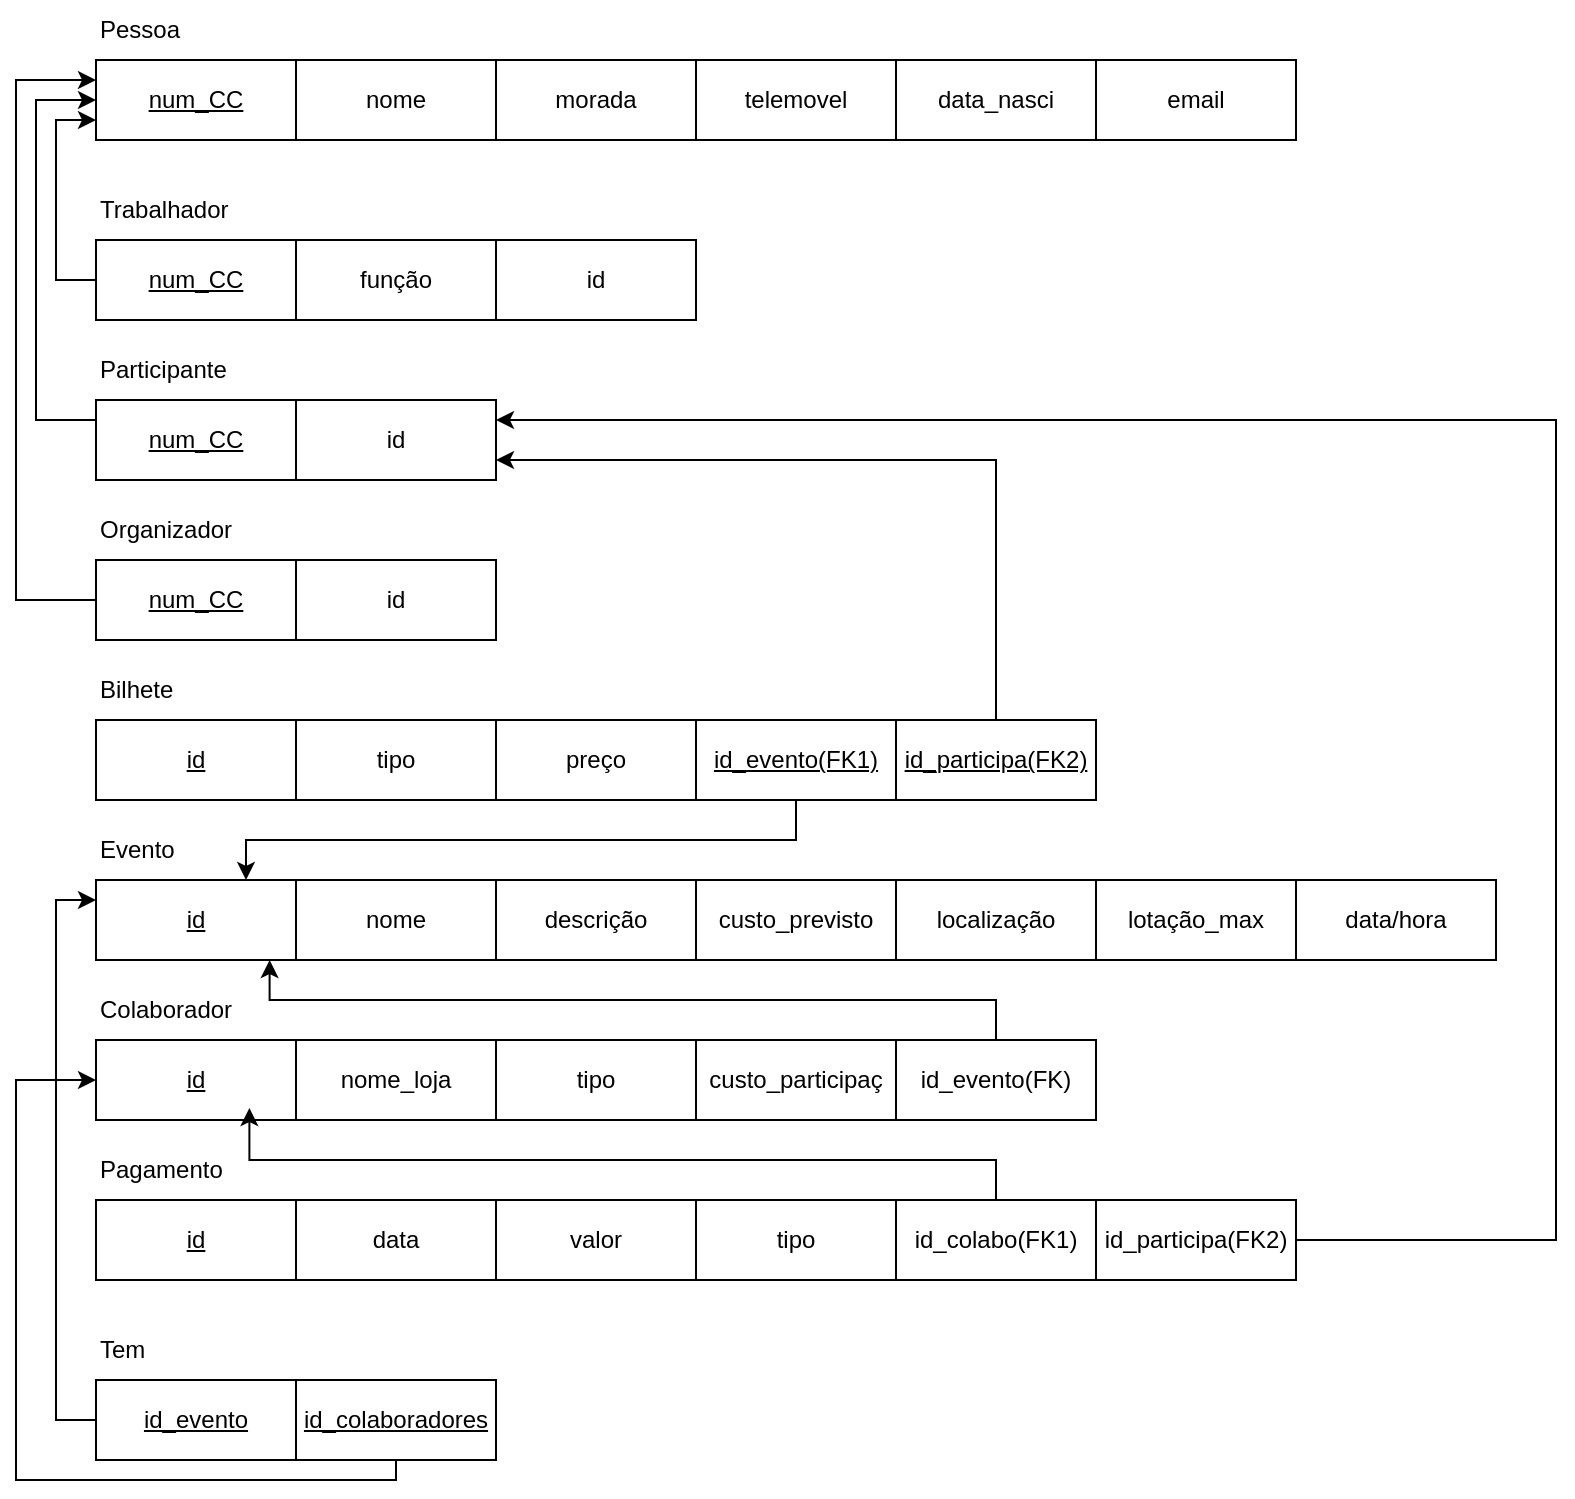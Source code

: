 <mxfile version="24.0.4" type="github">
  <diagram name="Página-1" id="TpB8ZPF6fX49LxW9_Tr-">
    <mxGraphModel dx="1242" dy="831" grid="1" gridSize="10" guides="1" tooltips="1" connect="1" arrows="1" fold="1" page="1" pageScale="1" pageWidth="827" pageHeight="1169" math="0" shadow="0">
      <root>
        <mxCell id="0" />
        <mxCell id="1" parent="0" />
        <mxCell id="40tCZNRq7d2HiPJpYH7E-1" value="&lt;u&gt;num_CC&lt;/u&gt;" style="rounded=0;whiteSpace=wrap;html=1;" parent="1" vertex="1">
          <mxGeometry x="50" y="70" width="100" height="40" as="geometry" />
        </mxCell>
        <mxCell id="40tCZNRq7d2HiPJpYH7E-2" value="Pessoa" style="text;html=1;align=left;verticalAlign=middle;whiteSpace=wrap;rounded=0;" parent="1" vertex="1">
          <mxGeometry x="50" y="40" width="60" height="30" as="geometry" />
        </mxCell>
        <mxCell id="40tCZNRq7d2HiPJpYH7E-3" value="email" style="rounded=0;whiteSpace=wrap;html=1;" parent="1" vertex="1">
          <mxGeometry x="550" y="70" width="100" height="40" as="geometry" />
        </mxCell>
        <mxCell id="40tCZNRq7d2HiPJpYH7E-4" value="data_nasci" style="rounded=0;whiteSpace=wrap;html=1;" parent="1" vertex="1">
          <mxGeometry x="450" y="70" width="100" height="40" as="geometry" />
        </mxCell>
        <mxCell id="40tCZNRq7d2HiPJpYH7E-5" value="telemovel" style="rounded=0;whiteSpace=wrap;html=1;" parent="1" vertex="1">
          <mxGeometry x="350" y="70" width="100" height="40" as="geometry" />
        </mxCell>
        <mxCell id="40tCZNRq7d2HiPJpYH7E-6" value="morada" style="rounded=0;whiteSpace=wrap;html=1;" parent="1" vertex="1">
          <mxGeometry x="250" y="70" width="100" height="40" as="geometry" />
        </mxCell>
        <mxCell id="40tCZNRq7d2HiPJpYH7E-7" value="função" style="rounded=0;whiteSpace=wrap;html=1;" parent="1" vertex="1">
          <mxGeometry x="150" y="160" width="100" height="40" as="geometry" />
        </mxCell>
        <mxCell id="40tCZNRq7d2HiPJpYH7E-9" value="Trabalhador" style="text;html=1;align=left;verticalAlign=middle;whiteSpace=wrap;rounded=0;" parent="1" vertex="1">
          <mxGeometry x="50" y="130" width="60" height="30" as="geometry" />
        </mxCell>
        <mxCell id="40tCZNRq7d2HiPJpYH7E-28" style="edgeStyle=orthogonalEdgeStyle;rounded=0;orthogonalLoop=1;jettySize=auto;html=1;entryX=0;entryY=0.75;entryDx=0;entryDy=0;" parent="1" source="40tCZNRq7d2HiPJpYH7E-10" target="40tCZNRq7d2HiPJpYH7E-1" edge="1">
          <mxGeometry relative="1" as="geometry">
            <Array as="points">
              <mxPoint x="30" y="180" />
              <mxPoint x="30" y="100" />
            </Array>
          </mxGeometry>
        </mxCell>
        <mxCell id="40tCZNRq7d2HiPJpYH7E-10" value="&lt;u&gt;num_CC&lt;/u&gt;" style="rounded=0;whiteSpace=wrap;html=1;" parent="1" vertex="1">
          <mxGeometry x="50" y="160" width="100" height="40" as="geometry" />
        </mxCell>
        <mxCell id="40tCZNRq7d2HiPJpYH7E-13" value="nome" style="rounded=0;whiteSpace=wrap;html=1;" parent="1" vertex="1">
          <mxGeometry x="150" y="70" width="100" height="40" as="geometry" />
        </mxCell>
        <mxCell id="40tCZNRq7d2HiPJpYH7E-14" value="id" style="rounded=0;whiteSpace=wrap;html=1;" parent="1" vertex="1">
          <mxGeometry x="250" y="160" width="100" height="40" as="geometry" />
        </mxCell>
        <mxCell id="40tCZNRq7d2HiPJpYH7E-17" value="Participante" style="text;html=1;align=left;verticalAlign=middle;whiteSpace=wrap;rounded=0;" parent="1" vertex="1">
          <mxGeometry x="50" y="210" width="60" height="30" as="geometry" />
        </mxCell>
        <mxCell id="40tCZNRq7d2HiPJpYH7E-21" style="edgeStyle=orthogonalEdgeStyle;rounded=0;orthogonalLoop=1;jettySize=auto;html=1;" parent="1" source="40tCZNRq7d2HiPJpYH7E-19" edge="1">
          <mxGeometry relative="1" as="geometry">
            <mxPoint x="50" y="90" as="targetPoint" />
            <Array as="points">
              <mxPoint x="20" y="250" />
              <mxPoint x="20" y="90" />
              <mxPoint x="50" y="90" />
            </Array>
          </mxGeometry>
        </mxCell>
        <mxCell id="40tCZNRq7d2HiPJpYH7E-19" value="&lt;u&gt;num_CC&lt;/u&gt;" style="rounded=0;whiteSpace=wrap;html=1;" parent="1" vertex="1">
          <mxGeometry x="50" y="240" width="100" height="40" as="geometry" />
        </mxCell>
        <mxCell id="40tCZNRq7d2HiPJpYH7E-20" value="id" style="rounded=0;whiteSpace=wrap;html=1;" parent="1" vertex="1">
          <mxGeometry x="150" y="320" width="100" height="40" as="geometry" />
        </mxCell>
        <mxCell id="40tCZNRq7d2HiPJpYH7E-22" value="Organizador" style="text;html=1;align=left;verticalAlign=middle;whiteSpace=wrap;rounded=0;" parent="1" vertex="1">
          <mxGeometry x="50" y="290" width="60" height="30" as="geometry" />
        </mxCell>
        <mxCell id="40tCZNRq7d2HiPJpYH7E-26" style="edgeStyle=orthogonalEdgeStyle;rounded=0;orthogonalLoop=1;jettySize=auto;html=1;entryX=0;entryY=0.25;entryDx=0;entryDy=0;" parent="1" source="40tCZNRq7d2HiPJpYH7E-24" target="40tCZNRq7d2HiPJpYH7E-1" edge="1">
          <mxGeometry relative="1" as="geometry">
            <Array as="points">
              <mxPoint x="10" y="340" />
              <mxPoint x="10" y="80" />
            </Array>
          </mxGeometry>
        </mxCell>
        <mxCell id="40tCZNRq7d2HiPJpYH7E-24" value="&lt;u&gt;num_CC&lt;/u&gt;" style="rounded=0;whiteSpace=wrap;html=1;" parent="1" vertex="1">
          <mxGeometry x="50" y="320" width="100" height="40" as="geometry" />
        </mxCell>
        <mxCell id="40tCZNRq7d2HiPJpYH7E-25" value="id" style="rounded=0;whiteSpace=wrap;html=1;" parent="1" vertex="1">
          <mxGeometry x="150" y="240" width="100" height="40" as="geometry" />
        </mxCell>
        <mxCell id="40tCZNRq7d2HiPJpYH7E-30" value="Bilhete" style="text;html=1;align=left;verticalAlign=middle;whiteSpace=wrap;rounded=0;" parent="1" vertex="1">
          <mxGeometry x="50" y="370" width="60" height="30" as="geometry" />
        </mxCell>
        <mxCell id="40tCZNRq7d2HiPJpYH7E-31" value="id" style="rounded=0;whiteSpace=wrap;html=1;fontStyle=4" parent="1" vertex="1">
          <mxGeometry x="50" y="400" width="100" height="40" as="geometry" />
        </mxCell>
        <mxCell id="40tCZNRq7d2HiPJpYH7E-32" value="nome" style="rounded=0;whiteSpace=wrap;html=1;" parent="1" vertex="1">
          <mxGeometry x="150" y="480" width="100" height="40" as="geometry" />
        </mxCell>
        <mxCell id="40tCZNRq7d2HiPJpYH7E-33" value="preço" style="rounded=0;whiteSpace=wrap;html=1;" parent="1" vertex="1">
          <mxGeometry x="250" y="400" width="100" height="40" as="geometry" />
        </mxCell>
        <mxCell id="40tCZNRq7d2HiPJpYH7E-34" value="Evento" style="text;html=1;align=left;verticalAlign=middle;whiteSpace=wrap;rounded=0;" parent="1" vertex="1">
          <mxGeometry x="50" y="450" width="60" height="30" as="geometry" />
        </mxCell>
        <mxCell id="40tCZNRq7d2HiPJpYH7E-35" value="id" style="rounded=0;whiteSpace=wrap;html=1;fontStyle=4" parent="1" vertex="1">
          <mxGeometry x="50" y="480" width="100" height="40" as="geometry" />
        </mxCell>
        <mxCell id="40tCZNRq7d2HiPJpYH7E-41" value="tipo" style="rounded=0;whiteSpace=wrap;html=1;" parent="1" vertex="1">
          <mxGeometry x="150" y="400" width="100" height="40" as="geometry" />
        </mxCell>
        <mxCell id="40tCZNRq7d2HiPJpYH7E-42" value="descrição" style="rounded=0;whiteSpace=wrap;html=1;" parent="1" vertex="1">
          <mxGeometry x="250" y="480" width="100" height="40" as="geometry" />
        </mxCell>
        <mxCell id="40tCZNRq7d2HiPJpYH7E-43" value="custo_previsto" style="rounded=0;whiteSpace=wrap;html=1;" parent="1" vertex="1">
          <mxGeometry x="350" y="480" width="100" height="40" as="geometry" />
        </mxCell>
        <mxCell id="40tCZNRq7d2HiPJpYH7E-44" value="localização" style="rounded=0;whiteSpace=wrap;html=1;" parent="1" vertex="1">
          <mxGeometry x="450" y="480" width="100" height="40" as="geometry" />
        </mxCell>
        <mxCell id="40tCZNRq7d2HiPJpYH7E-45" value="lotação_max" style="rounded=0;whiteSpace=wrap;html=1;" parent="1" vertex="1">
          <mxGeometry x="550" y="480" width="100" height="40" as="geometry" />
        </mxCell>
        <mxCell id="40tCZNRq7d2HiPJpYH7E-46" value="data/hora" style="rounded=0;whiteSpace=wrap;html=1;" parent="1" vertex="1">
          <mxGeometry x="650" y="480" width="100" height="40" as="geometry" />
        </mxCell>
        <mxCell id="40tCZNRq7d2HiPJpYH7E-47" value="Colaborador" style="text;html=1;align=left;verticalAlign=middle;whiteSpace=wrap;rounded=0;" parent="1" vertex="1">
          <mxGeometry x="50" y="530" width="60" height="30" as="geometry" />
        </mxCell>
        <mxCell id="40tCZNRq7d2HiPJpYH7E-49" value="id" style="rounded=0;whiteSpace=wrap;html=1;fontStyle=4" parent="1" vertex="1">
          <mxGeometry x="50" y="560" width="100" height="40" as="geometry" />
        </mxCell>
        <mxCell id="40tCZNRq7d2HiPJpYH7E-50" value="nome_loja" style="rounded=0;whiteSpace=wrap;html=1;" parent="1" vertex="1">
          <mxGeometry x="150" y="560" width="100" height="40" as="geometry" />
        </mxCell>
        <mxCell id="40tCZNRq7d2HiPJpYH7E-51" value="tipo" style="rounded=0;whiteSpace=wrap;html=1;" parent="1" vertex="1">
          <mxGeometry x="250" y="560" width="100" height="40" as="geometry" />
        </mxCell>
        <mxCell id="40tCZNRq7d2HiPJpYH7E-52" value="custo_participaç" style="rounded=0;whiteSpace=wrap;html=1;" parent="1" vertex="1">
          <mxGeometry x="350" y="560" width="100" height="40" as="geometry" />
        </mxCell>
        <mxCell id="40tCZNRq7d2HiPJpYH7E-53" value="Pagamento" style="text;html=1;align=left;verticalAlign=middle;whiteSpace=wrap;rounded=0;" parent="1" vertex="1">
          <mxGeometry x="50" y="610" width="60" height="30" as="geometry" />
        </mxCell>
        <mxCell id="40tCZNRq7d2HiPJpYH7E-54" value="id" style="rounded=0;whiteSpace=wrap;html=1;fontStyle=4" parent="1" vertex="1">
          <mxGeometry x="50" y="640" width="100" height="40" as="geometry" />
        </mxCell>
        <mxCell id="40tCZNRq7d2HiPJpYH7E-55" value="data" style="rounded=0;whiteSpace=wrap;html=1;" parent="1" vertex="1">
          <mxGeometry x="150" y="640" width="100" height="40" as="geometry" />
        </mxCell>
        <mxCell id="40tCZNRq7d2HiPJpYH7E-56" value="valor" style="rounded=0;whiteSpace=wrap;html=1;" parent="1" vertex="1">
          <mxGeometry x="250" y="640" width="100" height="40" as="geometry" />
        </mxCell>
        <mxCell id="40tCZNRq7d2HiPJpYH7E-57" value="tipo" style="rounded=0;whiteSpace=wrap;html=1;" parent="1" vertex="1">
          <mxGeometry x="350" y="640" width="100" height="40" as="geometry" />
        </mxCell>
        <mxCell id="40tCZNRq7d2HiPJpYH7E-60" style="edgeStyle=orthogonalEdgeStyle;rounded=0;orthogonalLoop=1;jettySize=auto;html=1;entryX=0.75;entryY=0;entryDx=0;entryDy=0;" parent="1" source="40tCZNRq7d2HiPJpYH7E-58" target="40tCZNRq7d2HiPJpYH7E-35" edge="1">
          <mxGeometry relative="1" as="geometry">
            <Array as="points">
              <mxPoint x="400" y="460" />
              <mxPoint x="125" y="460" />
            </Array>
          </mxGeometry>
        </mxCell>
        <mxCell id="40tCZNRq7d2HiPJpYH7E-58" value="id_evento(FK1)" style="rounded=0;whiteSpace=wrap;html=1;fontStyle=4" parent="1" vertex="1">
          <mxGeometry x="350" y="400" width="100" height="40" as="geometry" />
        </mxCell>
        <mxCell id="40tCZNRq7d2HiPJpYH7E-62" style="edgeStyle=orthogonalEdgeStyle;rounded=0;orthogonalLoop=1;jettySize=auto;html=1;entryX=1;entryY=0.75;entryDx=0;entryDy=0;" parent="1" source="40tCZNRq7d2HiPJpYH7E-61" target="40tCZNRq7d2HiPJpYH7E-25" edge="1">
          <mxGeometry relative="1" as="geometry">
            <Array as="points">
              <mxPoint x="500" y="270" />
            </Array>
          </mxGeometry>
        </mxCell>
        <mxCell id="40tCZNRq7d2HiPJpYH7E-61" value="id_participa(FK2)" style="rounded=0;whiteSpace=wrap;html=1;fontStyle=4" parent="1" vertex="1">
          <mxGeometry x="450" y="400" width="100" height="40" as="geometry" />
        </mxCell>
        <mxCell id="40tCZNRq7d2HiPJpYH7E-63" value="id_evento(FK)" style="rounded=0;whiteSpace=wrap;html=1;fontStyle=0" parent="1" vertex="1">
          <mxGeometry x="450" y="560" width="100" height="40" as="geometry" />
        </mxCell>
        <mxCell id="40tCZNRq7d2HiPJpYH7E-65" style="edgeStyle=orthogonalEdgeStyle;rounded=0;orthogonalLoop=1;jettySize=auto;html=1;entryX=0.868;entryY=1.001;entryDx=0;entryDy=0;entryPerimeter=0;" parent="1" source="40tCZNRq7d2HiPJpYH7E-63" target="40tCZNRq7d2HiPJpYH7E-35" edge="1">
          <mxGeometry relative="1" as="geometry">
            <Array as="points">
              <mxPoint x="500" y="540" />
              <mxPoint x="137" y="540" />
            </Array>
          </mxGeometry>
        </mxCell>
        <mxCell id="40tCZNRq7d2HiPJpYH7E-67" value="id_colabo(FK1)" style="rounded=0;whiteSpace=wrap;html=1;fontStyle=0" parent="1" vertex="1">
          <mxGeometry x="450" y="640" width="100" height="40" as="geometry" />
        </mxCell>
        <mxCell id="40tCZNRq7d2HiPJpYH7E-71" style="edgeStyle=orthogonalEdgeStyle;rounded=0;orthogonalLoop=1;jettySize=auto;html=1;entryX=1;entryY=0.25;entryDx=0;entryDy=0;" parent="1" source="40tCZNRq7d2HiPJpYH7E-68" target="40tCZNRq7d2HiPJpYH7E-25" edge="1">
          <mxGeometry relative="1" as="geometry">
            <Array as="points">
              <mxPoint x="780" y="660" />
              <mxPoint x="780" y="250" />
            </Array>
          </mxGeometry>
        </mxCell>
        <mxCell id="40tCZNRq7d2HiPJpYH7E-68" value="id_participa(FK2)" style="rounded=0;whiteSpace=wrap;html=1;fontStyle=0" parent="1" vertex="1">
          <mxGeometry x="550" y="640" width="100" height="40" as="geometry" />
        </mxCell>
        <mxCell id="40tCZNRq7d2HiPJpYH7E-69" style="edgeStyle=orthogonalEdgeStyle;rounded=0;orthogonalLoop=1;jettySize=auto;html=1;entryX=0.767;entryY=0.85;entryDx=0;entryDy=0;entryPerimeter=0;" parent="1" source="40tCZNRq7d2HiPJpYH7E-67" target="40tCZNRq7d2HiPJpYH7E-49" edge="1">
          <mxGeometry relative="1" as="geometry">
            <Array as="points">
              <mxPoint x="500" y="620" />
              <mxPoint x="127" y="620" />
            </Array>
          </mxGeometry>
        </mxCell>
        <mxCell id="cTmnf1wFiPgFOqP4ANht-2" value="Tem" style="text;html=1;align=left;verticalAlign=middle;whiteSpace=wrap;rounded=0;" vertex="1" parent="1">
          <mxGeometry x="50" y="700" width="60" height="30" as="geometry" />
        </mxCell>
        <mxCell id="cTmnf1wFiPgFOqP4ANht-5" style="edgeStyle=orthogonalEdgeStyle;rounded=0;orthogonalLoop=1;jettySize=auto;html=1;entryX=0;entryY=0.25;entryDx=0;entryDy=0;" edge="1" parent="1" source="cTmnf1wFiPgFOqP4ANht-3" target="40tCZNRq7d2HiPJpYH7E-35">
          <mxGeometry relative="1" as="geometry">
            <Array as="points">
              <mxPoint x="30" y="750" />
              <mxPoint x="30" y="490" />
            </Array>
          </mxGeometry>
        </mxCell>
        <mxCell id="cTmnf1wFiPgFOqP4ANht-3" value="&lt;u&gt;id_evento&lt;/u&gt;" style="rounded=0;whiteSpace=wrap;html=1;fontStyle=0" vertex="1" parent="1">
          <mxGeometry x="50" y="730" width="100" height="40" as="geometry" />
        </mxCell>
        <mxCell id="cTmnf1wFiPgFOqP4ANht-6" style="edgeStyle=orthogonalEdgeStyle;rounded=0;orthogonalLoop=1;jettySize=auto;html=1;" edge="1" parent="1" source="cTmnf1wFiPgFOqP4ANht-4">
          <mxGeometry relative="1" as="geometry">
            <mxPoint x="50" y="580" as="targetPoint" />
            <Array as="points">
              <mxPoint x="200" y="780" />
              <mxPoint x="10" y="780" />
              <mxPoint x="10" y="580" />
            </Array>
          </mxGeometry>
        </mxCell>
        <mxCell id="cTmnf1wFiPgFOqP4ANht-4" value="id_colaboradores" style="rounded=0;whiteSpace=wrap;html=1;fontStyle=4" vertex="1" parent="1">
          <mxGeometry x="150" y="730" width="100" height="40" as="geometry" />
        </mxCell>
      </root>
    </mxGraphModel>
  </diagram>
</mxfile>
